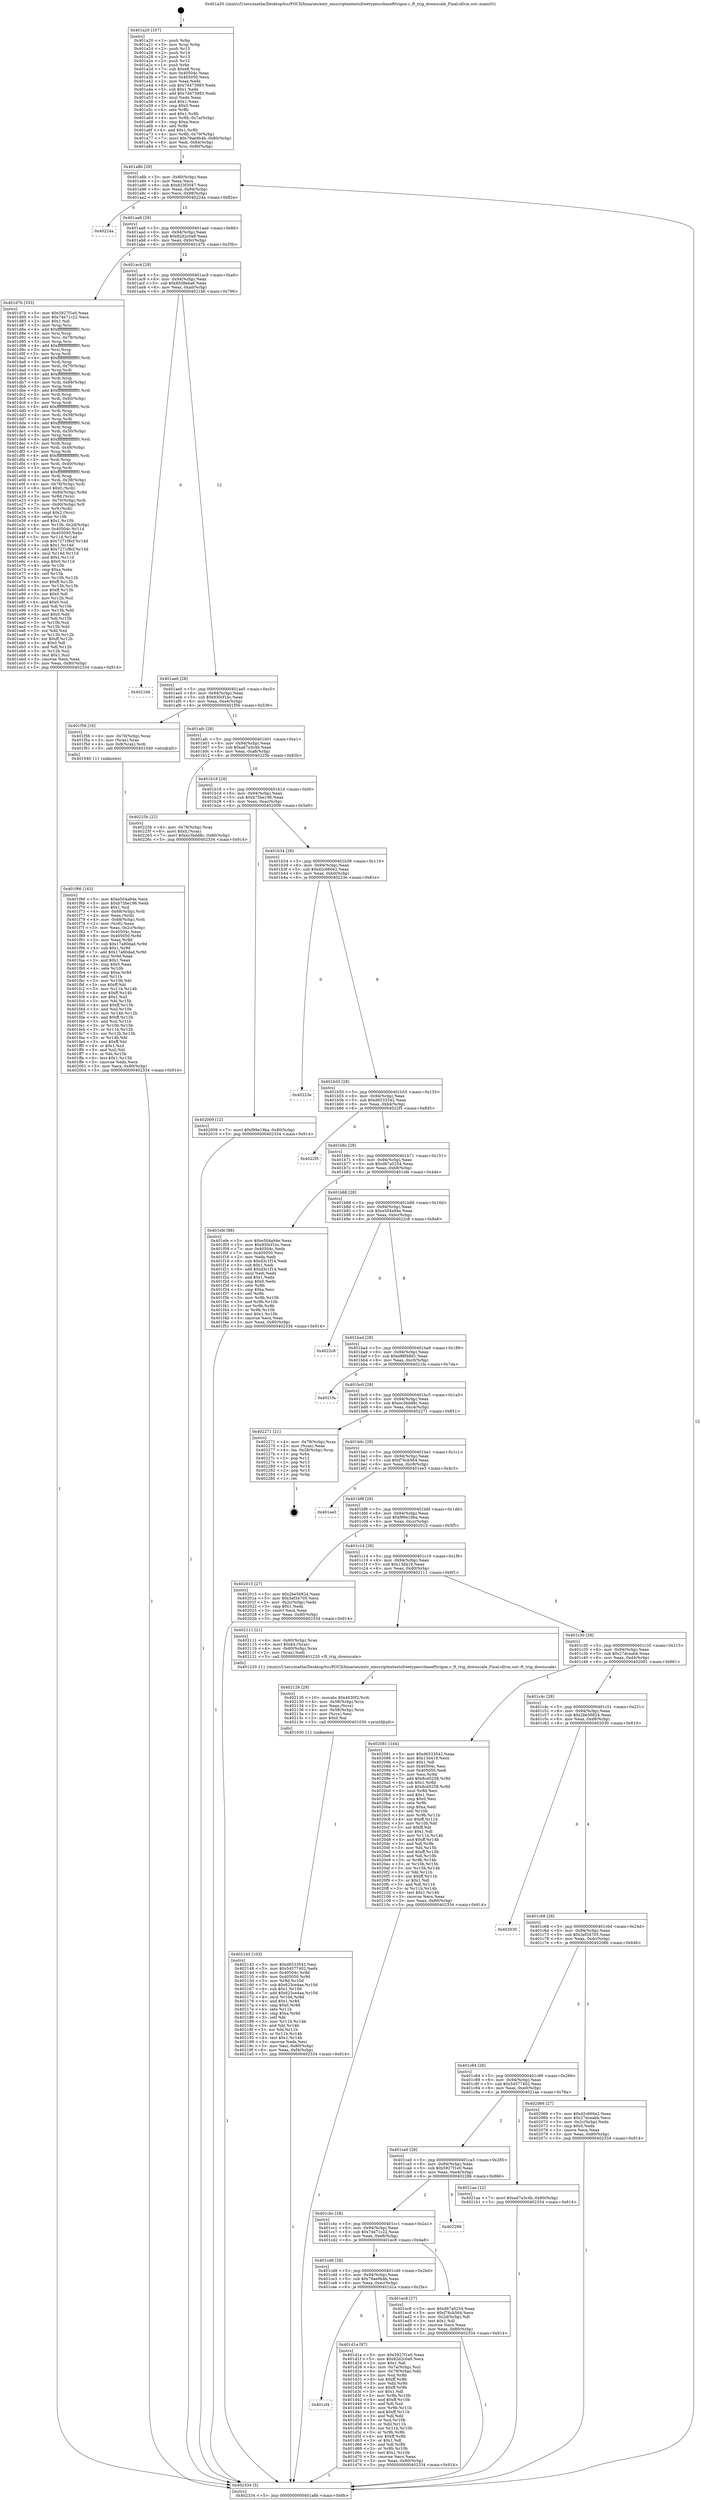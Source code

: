 digraph "0x401a20" {
  label = "0x401a20 (/mnt/c/Users/mathe/Desktop/tcc/POCII/binaries/extr_emscriptentestsfreetypesrcbasefttrigon.c_ft_trig_downscale_Final-ollvm.out::main(0))"
  labelloc = "t"
  node[shape=record]

  Entry [label="",width=0.3,height=0.3,shape=circle,fillcolor=black,style=filled]
  "0x401a8b" [label="{
     0x401a8b [29]\l
     | [instrs]\l
     &nbsp;&nbsp;0x401a8b \<+3\>: mov -0x80(%rbp),%eax\l
     &nbsp;&nbsp;0x401a8e \<+2\>: mov %eax,%ecx\l
     &nbsp;&nbsp;0x401a90 \<+6\>: sub $0x823f3047,%ecx\l
     &nbsp;&nbsp;0x401a96 \<+6\>: mov %eax,-0x94(%rbp)\l
     &nbsp;&nbsp;0x401a9c \<+6\>: mov %ecx,-0x98(%rbp)\l
     &nbsp;&nbsp;0x401aa2 \<+6\>: je 000000000040224a \<main+0x82a\>\l
  }"]
  "0x40224a" [label="{
     0x40224a\l
  }", style=dashed]
  "0x401aa8" [label="{
     0x401aa8 [28]\l
     | [instrs]\l
     &nbsp;&nbsp;0x401aa8 \<+5\>: jmp 0000000000401aad \<main+0x8d\>\l
     &nbsp;&nbsp;0x401aad \<+6\>: mov -0x94(%rbp),%eax\l
     &nbsp;&nbsp;0x401ab3 \<+5\>: sub $0x82d2c0a9,%eax\l
     &nbsp;&nbsp;0x401ab8 \<+6\>: mov %eax,-0x9c(%rbp)\l
     &nbsp;&nbsp;0x401abe \<+6\>: je 0000000000401d7b \<main+0x35b\>\l
  }"]
  Exit [label="",width=0.3,height=0.3,shape=circle,fillcolor=black,style=filled,peripheries=2]
  "0x401d7b" [label="{
     0x401d7b [333]\l
     | [instrs]\l
     &nbsp;&nbsp;0x401d7b \<+5\>: mov $0x5927f1e0,%eax\l
     &nbsp;&nbsp;0x401d80 \<+5\>: mov $0x74e71c22,%ecx\l
     &nbsp;&nbsp;0x401d85 \<+2\>: mov $0x1,%dl\l
     &nbsp;&nbsp;0x401d87 \<+3\>: mov %rsp,%rsi\l
     &nbsp;&nbsp;0x401d8a \<+4\>: add $0xfffffffffffffff0,%rsi\l
     &nbsp;&nbsp;0x401d8e \<+3\>: mov %rsi,%rsp\l
     &nbsp;&nbsp;0x401d91 \<+4\>: mov %rsi,-0x78(%rbp)\l
     &nbsp;&nbsp;0x401d95 \<+3\>: mov %rsp,%rsi\l
     &nbsp;&nbsp;0x401d98 \<+4\>: add $0xfffffffffffffff0,%rsi\l
     &nbsp;&nbsp;0x401d9c \<+3\>: mov %rsi,%rsp\l
     &nbsp;&nbsp;0x401d9f \<+3\>: mov %rsp,%rdi\l
     &nbsp;&nbsp;0x401da2 \<+4\>: add $0xfffffffffffffff0,%rdi\l
     &nbsp;&nbsp;0x401da6 \<+3\>: mov %rdi,%rsp\l
     &nbsp;&nbsp;0x401da9 \<+4\>: mov %rdi,-0x70(%rbp)\l
     &nbsp;&nbsp;0x401dad \<+3\>: mov %rsp,%rdi\l
     &nbsp;&nbsp;0x401db0 \<+4\>: add $0xfffffffffffffff0,%rdi\l
     &nbsp;&nbsp;0x401db4 \<+3\>: mov %rdi,%rsp\l
     &nbsp;&nbsp;0x401db7 \<+4\>: mov %rdi,-0x68(%rbp)\l
     &nbsp;&nbsp;0x401dbb \<+3\>: mov %rsp,%rdi\l
     &nbsp;&nbsp;0x401dbe \<+4\>: add $0xfffffffffffffff0,%rdi\l
     &nbsp;&nbsp;0x401dc2 \<+3\>: mov %rdi,%rsp\l
     &nbsp;&nbsp;0x401dc5 \<+4\>: mov %rdi,-0x60(%rbp)\l
     &nbsp;&nbsp;0x401dc9 \<+3\>: mov %rsp,%rdi\l
     &nbsp;&nbsp;0x401dcc \<+4\>: add $0xfffffffffffffff0,%rdi\l
     &nbsp;&nbsp;0x401dd0 \<+3\>: mov %rdi,%rsp\l
     &nbsp;&nbsp;0x401dd3 \<+4\>: mov %rdi,-0x58(%rbp)\l
     &nbsp;&nbsp;0x401dd7 \<+3\>: mov %rsp,%rdi\l
     &nbsp;&nbsp;0x401dda \<+4\>: add $0xfffffffffffffff0,%rdi\l
     &nbsp;&nbsp;0x401dde \<+3\>: mov %rdi,%rsp\l
     &nbsp;&nbsp;0x401de1 \<+4\>: mov %rdi,-0x50(%rbp)\l
     &nbsp;&nbsp;0x401de5 \<+3\>: mov %rsp,%rdi\l
     &nbsp;&nbsp;0x401de8 \<+4\>: add $0xfffffffffffffff0,%rdi\l
     &nbsp;&nbsp;0x401dec \<+3\>: mov %rdi,%rsp\l
     &nbsp;&nbsp;0x401def \<+4\>: mov %rdi,-0x48(%rbp)\l
     &nbsp;&nbsp;0x401df3 \<+3\>: mov %rsp,%rdi\l
     &nbsp;&nbsp;0x401df6 \<+4\>: add $0xfffffffffffffff0,%rdi\l
     &nbsp;&nbsp;0x401dfa \<+3\>: mov %rdi,%rsp\l
     &nbsp;&nbsp;0x401dfd \<+4\>: mov %rdi,-0x40(%rbp)\l
     &nbsp;&nbsp;0x401e01 \<+3\>: mov %rsp,%rdi\l
     &nbsp;&nbsp;0x401e04 \<+4\>: add $0xfffffffffffffff0,%rdi\l
     &nbsp;&nbsp;0x401e08 \<+3\>: mov %rdi,%rsp\l
     &nbsp;&nbsp;0x401e0b \<+4\>: mov %rdi,-0x38(%rbp)\l
     &nbsp;&nbsp;0x401e0f \<+4\>: mov -0x78(%rbp),%rdi\l
     &nbsp;&nbsp;0x401e13 \<+6\>: movl $0x0,(%rdi)\l
     &nbsp;&nbsp;0x401e19 \<+7\>: mov -0x84(%rbp),%r8d\l
     &nbsp;&nbsp;0x401e20 \<+3\>: mov %r8d,(%rsi)\l
     &nbsp;&nbsp;0x401e23 \<+4\>: mov -0x70(%rbp),%rdi\l
     &nbsp;&nbsp;0x401e27 \<+7\>: mov -0x90(%rbp),%r9\l
     &nbsp;&nbsp;0x401e2e \<+3\>: mov %r9,(%rdi)\l
     &nbsp;&nbsp;0x401e31 \<+3\>: cmpl $0x2,(%rsi)\l
     &nbsp;&nbsp;0x401e34 \<+4\>: setne %r10b\l
     &nbsp;&nbsp;0x401e38 \<+4\>: and $0x1,%r10b\l
     &nbsp;&nbsp;0x401e3c \<+4\>: mov %r10b,-0x2d(%rbp)\l
     &nbsp;&nbsp;0x401e40 \<+8\>: mov 0x40504c,%r11d\l
     &nbsp;&nbsp;0x401e48 \<+7\>: mov 0x405050,%ebx\l
     &nbsp;&nbsp;0x401e4f \<+3\>: mov %r11d,%r14d\l
     &nbsp;&nbsp;0x401e52 \<+7\>: sub $0x7271f8cf,%r14d\l
     &nbsp;&nbsp;0x401e59 \<+4\>: sub $0x1,%r14d\l
     &nbsp;&nbsp;0x401e5d \<+7\>: add $0x7271f8cf,%r14d\l
     &nbsp;&nbsp;0x401e64 \<+4\>: imul %r14d,%r11d\l
     &nbsp;&nbsp;0x401e68 \<+4\>: and $0x1,%r11d\l
     &nbsp;&nbsp;0x401e6c \<+4\>: cmp $0x0,%r11d\l
     &nbsp;&nbsp;0x401e70 \<+4\>: sete %r10b\l
     &nbsp;&nbsp;0x401e74 \<+3\>: cmp $0xa,%ebx\l
     &nbsp;&nbsp;0x401e77 \<+4\>: setl %r15b\l
     &nbsp;&nbsp;0x401e7b \<+3\>: mov %r10b,%r12b\l
     &nbsp;&nbsp;0x401e7e \<+4\>: xor $0xff,%r12b\l
     &nbsp;&nbsp;0x401e82 \<+3\>: mov %r15b,%r13b\l
     &nbsp;&nbsp;0x401e85 \<+4\>: xor $0xff,%r13b\l
     &nbsp;&nbsp;0x401e89 \<+3\>: xor $0x0,%dl\l
     &nbsp;&nbsp;0x401e8c \<+3\>: mov %r12b,%sil\l
     &nbsp;&nbsp;0x401e8f \<+4\>: and $0x0,%sil\l
     &nbsp;&nbsp;0x401e93 \<+3\>: and %dl,%r10b\l
     &nbsp;&nbsp;0x401e96 \<+3\>: mov %r13b,%dil\l
     &nbsp;&nbsp;0x401e99 \<+4\>: and $0x0,%dil\l
     &nbsp;&nbsp;0x401e9d \<+3\>: and %dl,%r15b\l
     &nbsp;&nbsp;0x401ea0 \<+3\>: or %r10b,%sil\l
     &nbsp;&nbsp;0x401ea3 \<+3\>: or %r15b,%dil\l
     &nbsp;&nbsp;0x401ea6 \<+3\>: xor %dil,%sil\l
     &nbsp;&nbsp;0x401ea9 \<+3\>: or %r13b,%r12b\l
     &nbsp;&nbsp;0x401eac \<+4\>: xor $0xff,%r12b\l
     &nbsp;&nbsp;0x401eb0 \<+3\>: or $0x0,%dl\l
     &nbsp;&nbsp;0x401eb3 \<+3\>: and %dl,%r12b\l
     &nbsp;&nbsp;0x401eb6 \<+3\>: or %r12b,%sil\l
     &nbsp;&nbsp;0x401eb9 \<+4\>: test $0x1,%sil\l
     &nbsp;&nbsp;0x401ebd \<+3\>: cmovne %ecx,%eax\l
     &nbsp;&nbsp;0x401ec0 \<+3\>: mov %eax,-0x80(%rbp)\l
     &nbsp;&nbsp;0x401ec3 \<+5\>: jmp 0000000000402334 \<main+0x914\>\l
  }"]
  "0x401ac4" [label="{
     0x401ac4 [28]\l
     | [instrs]\l
     &nbsp;&nbsp;0x401ac4 \<+5\>: jmp 0000000000401ac9 \<main+0xa9\>\l
     &nbsp;&nbsp;0x401ac9 \<+6\>: mov -0x94(%rbp),%eax\l
     &nbsp;&nbsp;0x401acf \<+5\>: sub $0x8508eba6,%eax\l
     &nbsp;&nbsp;0x401ad4 \<+6\>: mov %eax,-0xa0(%rbp)\l
     &nbsp;&nbsp;0x401ada \<+6\>: je 00000000004021b6 \<main+0x796\>\l
  }"]
  "0x402143" [label="{
     0x402143 [103]\l
     | [instrs]\l
     &nbsp;&nbsp;0x402143 \<+5\>: mov $0xd6533542,%esi\l
     &nbsp;&nbsp;0x402148 \<+5\>: mov $0x54577402,%edx\l
     &nbsp;&nbsp;0x40214d \<+8\>: mov 0x40504c,%r8d\l
     &nbsp;&nbsp;0x402155 \<+8\>: mov 0x405050,%r9d\l
     &nbsp;&nbsp;0x40215d \<+3\>: mov %r8d,%r10d\l
     &nbsp;&nbsp;0x402160 \<+7\>: sub $0x623ce4aa,%r10d\l
     &nbsp;&nbsp;0x402167 \<+4\>: sub $0x1,%r10d\l
     &nbsp;&nbsp;0x40216b \<+7\>: add $0x623ce4aa,%r10d\l
     &nbsp;&nbsp;0x402172 \<+4\>: imul %r10d,%r8d\l
     &nbsp;&nbsp;0x402176 \<+4\>: and $0x1,%r8d\l
     &nbsp;&nbsp;0x40217a \<+4\>: cmp $0x0,%r8d\l
     &nbsp;&nbsp;0x40217e \<+4\>: sete %r11b\l
     &nbsp;&nbsp;0x402182 \<+4\>: cmp $0xa,%r9d\l
     &nbsp;&nbsp;0x402186 \<+3\>: setl %bl\l
     &nbsp;&nbsp;0x402189 \<+3\>: mov %r11b,%r14b\l
     &nbsp;&nbsp;0x40218c \<+3\>: and %bl,%r14b\l
     &nbsp;&nbsp;0x40218f \<+3\>: xor %bl,%r11b\l
     &nbsp;&nbsp;0x402192 \<+3\>: or %r11b,%r14b\l
     &nbsp;&nbsp;0x402195 \<+4\>: test $0x1,%r14b\l
     &nbsp;&nbsp;0x402199 \<+3\>: cmovne %edx,%esi\l
     &nbsp;&nbsp;0x40219c \<+3\>: mov %esi,-0x80(%rbp)\l
     &nbsp;&nbsp;0x40219f \<+6\>: mov %eax,-0xf4(%rbp)\l
     &nbsp;&nbsp;0x4021a5 \<+5\>: jmp 0000000000402334 \<main+0x914\>\l
  }"]
  "0x4021b6" [label="{
     0x4021b6\l
  }", style=dashed]
  "0x401ae0" [label="{
     0x401ae0 [28]\l
     | [instrs]\l
     &nbsp;&nbsp;0x401ae0 \<+5\>: jmp 0000000000401ae5 \<main+0xc5\>\l
     &nbsp;&nbsp;0x401ae5 \<+6\>: mov -0x94(%rbp),%eax\l
     &nbsp;&nbsp;0x401aeb \<+5\>: sub $0x930cf1bc,%eax\l
     &nbsp;&nbsp;0x401af0 \<+6\>: mov %eax,-0xa4(%rbp)\l
     &nbsp;&nbsp;0x401af6 \<+6\>: je 0000000000401f56 \<main+0x536\>\l
  }"]
  "0x402126" [label="{
     0x402126 [29]\l
     | [instrs]\l
     &nbsp;&nbsp;0x402126 \<+10\>: movabs $0x4030f2,%rdi\l
     &nbsp;&nbsp;0x402130 \<+4\>: mov -0x58(%rbp),%rcx\l
     &nbsp;&nbsp;0x402134 \<+2\>: mov %eax,(%rcx)\l
     &nbsp;&nbsp;0x402136 \<+4\>: mov -0x58(%rbp),%rcx\l
     &nbsp;&nbsp;0x40213a \<+2\>: mov (%rcx),%esi\l
     &nbsp;&nbsp;0x40213c \<+2\>: mov $0x0,%al\l
     &nbsp;&nbsp;0x40213e \<+5\>: call 0000000000401030 \<printf@plt\>\l
     | [calls]\l
     &nbsp;&nbsp;0x401030 \{1\} (unknown)\l
  }"]
  "0x401f56" [label="{
     0x401f56 [16]\l
     | [instrs]\l
     &nbsp;&nbsp;0x401f56 \<+4\>: mov -0x70(%rbp),%rax\l
     &nbsp;&nbsp;0x401f5a \<+3\>: mov (%rax),%rax\l
     &nbsp;&nbsp;0x401f5d \<+4\>: mov 0x8(%rax),%rdi\l
     &nbsp;&nbsp;0x401f61 \<+5\>: call 0000000000401040 \<atoi@plt\>\l
     | [calls]\l
     &nbsp;&nbsp;0x401040 \{1\} (unknown)\l
  }"]
  "0x401afc" [label="{
     0x401afc [28]\l
     | [instrs]\l
     &nbsp;&nbsp;0x401afc \<+5\>: jmp 0000000000401b01 \<main+0xe1\>\l
     &nbsp;&nbsp;0x401b01 \<+6\>: mov -0x94(%rbp),%eax\l
     &nbsp;&nbsp;0x401b07 \<+5\>: sub $0xad7a3c4b,%eax\l
     &nbsp;&nbsp;0x401b0c \<+6\>: mov %eax,-0xa8(%rbp)\l
     &nbsp;&nbsp;0x401b12 \<+6\>: je 000000000040225b \<main+0x83b\>\l
  }"]
  "0x401f66" [label="{
     0x401f66 [163]\l
     | [instrs]\l
     &nbsp;&nbsp;0x401f66 \<+5\>: mov $0xe504a94e,%ecx\l
     &nbsp;&nbsp;0x401f6b \<+5\>: mov $0xb75be196,%edx\l
     &nbsp;&nbsp;0x401f70 \<+3\>: mov $0x1,%sil\l
     &nbsp;&nbsp;0x401f73 \<+4\>: mov -0x68(%rbp),%rdi\l
     &nbsp;&nbsp;0x401f77 \<+2\>: mov %eax,(%rdi)\l
     &nbsp;&nbsp;0x401f79 \<+4\>: mov -0x68(%rbp),%rdi\l
     &nbsp;&nbsp;0x401f7d \<+2\>: mov (%rdi),%eax\l
     &nbsp;&nbsp;0x401f7f \<+3\>: mov %eax,-0x2c(%rbp)\l
     &nbsp;&nbsp;0x401f82 \<+7\>: mov 0x40504c,%eax\l
     &nbsp;&nbsp;0x401f89 \<+8\>: mov 0x405050,%r8d\l
     &nbsp;&nbsp;0x401f91 \<+3\>: mov %eax,%r9d\l
     &nbsp;&nbsp;0x401f94 \<+7\>: sub $0x17a80dad,%r9d\l
     &nbsp;&nbsp;0x401f9b \<+4\>: sub $0x1,%r9d\l
     &nbsp;&nbsp;0x401f9f \<+7\>: add $0x17a80dad,%r9d\l
     &nbsp;&nbsp;0x401fa6 \<+4\>: imul %r9d,%eax\l
     &nbsp;&nbsp;0x401faa \<+3\>: and $0x1,%eax\l
     &nbsp;&nbsp;0x401fad \<+3\>: cmp $0x0,%eax\l
     &nbsp;&nbsp;0x401fb0 \<+4\>: sete %r10b\l
     &nbsp;&nbsp;0x401fb4 \<+4\>: cmp $0xa,%r8d\l
     &nbsp;&nbsp;0x401fb8 \<+4\>: setl %r11b\l
     &nbsp;&nbsp;0x401fbc \<+3\>: mov %r10b,%bl\l
     &nbsp;&nbsp;0x401fbf \<+3\>: xor $0xff,%bl\l
     &nbsp;&nbsp;0x401fc2 \<+3\>: mov %r11b,%r14b\l
     &nbsp;&nbsp;0x401fc5 \<+4\>: xor $0xff,%r14b\l
     &nbsp;&nbsp;0x401fc9 \<+4\>: xor $0x1,%sil\l
     &nbsp;&nbsp;0x401fcd \<+3\>: mov %bl,%r15b\l
     &nbsp;&nbsp;0x401fd0 \<+4\>: and $0xff,%r15b\l
     &nbsp;&nbsp;0x401fd4 \<+3\>: and %sil,%r10b\l
     &nbsp;&nbsp;0x401fd7 \<+3\>: mov %r14b,%r12b\l
     &nbsp;&nbsp;0x401fda \<+4\>: and $0xff,%r12b\l
     &nbsp;&nbsp;0x401fde \<+3\>: and %sil,%r11b\l
     &nbsp;&nbsp;0x401fe1 \<+3\>: or %r10b,%r15b\l
     &nbsp;&nbsp;0x401fe4 \<+3\>: or %r11b,%r12b\l
     &nbsp;&nbsp;0x401fe7 \<+3\>: xor %r12b,%r15b\l
     &nbsp;&nbsp;0x401fea \<+3\>: or %r14b,%bl\l
     &nbsp;&nbsp;0x401fed \<+3\>: xor $0xff,%bl\l
     &nbsp;&nbsp;0x401ff0 \<+4\>: or $0x1,%sil\l
     &nbsp;&nbsp;0x401ff4 \<+3\>: and %sil,%bl\l
     &nbsp;&nbsp;0x401ff7 \<+3\>: or %bl,%r15b\l
     &nbsp;&nbsp;0x401ffa \<+4\>: test $0x1,%r15b\l
     &nbsp;&nbsp;0x401ffe \<+3\>: cmovne %edx,%ecx\l
     &nbsp;&nbsp;0x402001 \<+3\>: mov %ecx,-0x80(%rbp)\l
     &nbsp;&nbsp;0x402004 \<+5\>: jmp 0000000000402334 \<main+0x914\>\l
  }"]
  "0x40225b" [label="{
     0x40225b [22]\l
     | [instrs]\l
     &nbsp;&nbsp;0x40225b \<+4\>: mov -0x78(%rbp),%rax\l
     &nbsp;&nbsp;0x40225f \<+6\>: movl $0x0,(%rax)\l
     &nbsp;&nbsp;0x402265 \<+7\>: movl $0xec3bdd8c,-0x80(%rbp)\l
     &nbsp;&nbsp;0x40226c \<+5\>: jmp 0000000000402334 \<main+0x914\>\l
  }"]
  "0x401b18" [label="{
     0x401b18 [28]\l
     | [instrs]\l
     &nbsp;&nbsp;0x401b18 \<+5\>: jmp 0000000000401b1d \<main+0xfd\>\l
     &nbsp;&nbsp;0x401b1d \<+6\>: mov -0x94(%rbp),%eax\l
     &nbsp;&nbsp;0x401b23 \<+5\>: sub $0xb75be196,%eax\l
     &nbsp;&nbsp;0x401b28 \<+6\>: mov %eax,-0xac(%rbp)\l
     &nbsp;&nbsp;0x401b2e \<+6\>: je 0000000000402009 \<main+0x5e9\>\l
  }"]
  "0x401a20" [label="{
     0x401a20 [107]\l
     | [instrs]\l
     &nbsp;&nbsp;0x401a20 \<+1\>: push %rbp\l
     &nbsp;&nbsp;0x401a21 \<+3\>: mov %rsp,%rbp\l
     &nbsp;&nbsp;0x401a24 \<+2\>: push %r15\l
     &nbsp;&nbsp;0x401a26 \<+2\>: push %r14\l
     &nbsp;&nbsp;0x401a28 \<+2\>: push %r13\l
     &nbsp;&nbsp;0x401a2a \<+2\>: push %r12\l
     &nbsp;&nbsp;0x401a2c \<+1\>: push %rbx\l
     &nbsp;&nbsp;0x401a2d \<+7\>: sub $0xe8,%rsp\l
     &nbsp;&nbsp;0x401a34 \<+7\>: mov 0x40504c,%eax\l
     &nbsp;&nbsp;0x401a3b \<+7\>: mov 0x405050,%ecx\l
     &nbsp;&nbsp;0x401a42 \<+2\>: mov %eax,%edx\l
     &nbsp;&nbsp;0x401a44 \<+6\>: sub $0x7d473983,%edx\l
     &nbsp;&nbsp;0x401a4a \<+3\>: sub $0x1,%edx\l
     &nbsp;&nbsp;0x401a4d \<+6\>: add $0x7d473983,%edx\l
     &nbsp;&nbsp;0x401a53 \<+3\>: imul %edx,%eax\l
     &nbsp;&nbsp;0x401a56 \<+3\>: and $0x1,%eax\l
     &nbsp;&nbsp;0x401a59 \<+3\>: cmp $0x0,%eax\l
     &nbsp;&nbsp;0x401a5c \<+4\>: sete %r8b\l
     &nbsp;&nbsp;0x401a60 \<+4\>: and $0x1,%r8b\l
     &nbsp;&nbsp;0x401a64 \<+4\>: mov %r8b,-0x7a(%rbp)\l
     &nbsp;&nbsp;0x401a68 \<+3\>: cmp $0xa,%ecx\l
     &nbsp;&nbsp;0x401a6b \<+4\>: setl %r8b\l
     &nbsp;&nbsp;0x401a6f \<+4\>: and $0x1,%r8b\l
     &nbsp;&nbsp;0x401a73 \<+4\>: mov %r8b,-0x79(%rbp)\l
     &nbsp;&nbsp;0x401a77 \<+7\>: movl $0x79ae9b4b,-0x80(%rbp)\l
     &nbsp;&nbsp;0x401a7e \<+6\>: mov %edi,-0x84(%rbp)\l
     &nbsp;&nbsp;0x401a84 \<+7\>: mov %rsi,-0x90(%rbp)\l
  }"]
  "0x402009" [label="{
     0x402009 [12]\l
     | [instrs]\l
     &nbsp;&nbsp;0x402009 \<+7\>: movl $0xf99e19ba,-0x80(%rbp)\l
     &nbsp;&nbsp;0x402010 \<+5\>: jmp 0000000000402334 \<main+0x914\>\l
  }"]
  "0x401b34" [label="{
     0x401b34 [28]\l
     | [instrs]\l
     &nbsp;&nbsp;0x401b34 \<+5\>: jmp 0000000000401b39 \<main+0x119\>\l
     &nbsp;&nbsp;0x401b39 \<+6\>: mov -0x94(%rbp),%eax\l
     &nbsp;&nbsp;0x401b3f \<+5\>: sub $0xd2c660e2,%eax\l
     &nbsp;&nbsp;0x401b44 \<+6\>: mov %eax,-0xb0(%rbp)\l
     &nbsp;&nbsp;0x401b4a \<+6\>: je 000000000040223e \<main+0x81e\>\l
  }"]
  "0x402334" [label="{
     0x402334 [5]\l
     | [instrs]\l
     &nbsp;&nbsp;0x402334 \<+5\>: jmp 0000000000401a8b \<main+0x6b\>\l
  }"]
  "0x40223e" [label="{
     0x40223e\l
  }", style=dashed]
  "0x401b50" [label="{
     0x401b50 [28]\l
     | [instrs]\l
     &nbsp;&nbsp;0x401b50 \<+5\>: jmp 0000000000401b55 \<main+0x135\>\l
     &nbsp;&nbsp;0x401b55 \<+6\>: mov -0x94(%rbp),%eax\l
     &nbsp;&nbsp;0x401b5b \<+5\>: sub $0xd6533542,%eax\l
     &nbsp;&nbsp;0x401b60 \<+6\>: mov %eax,-0xb4(%rbp)\l
     &nbsp;&nbsp;0x401b66 \<+6\>: je 00000000004022f5 \<main+0x8d5\>\l
  }"]
  "0x401cf4" [label="{
     0x401cf4\l
  }", style=dashed]
  "0x4022f5" [label="{
     0x4022f5\l
  }", style=dashed]
  "0x401b6c" [label="{
     0x401b6c [28]\l
     | [instrs]\l
     &nbsp;&nbsp;0x401b6c \<+5\>: jmp 0000000000401b71 \<main+0x151\>\l
     &nbsp;&nbsp;0x401b71 \<+6\>: mov -0x94(%rbp),%eax\l
     &nbsp;&nbsp;0x401b77 \<+5\>: sub $0xd67a0254,%eax\l
     &nbsp;&nbsp;0x401b7c \<+6\>: mov %eax,-0xb8(%rbp)\l
     &nbsp;&nbsp;0x401b82 \<+6\>: je 0000000000401efe \<main+0x4de\>\l
  }"]
  "0x401d1a" [label="{
     0x401d1a [97]\l
     | [instrs]\l
     &nbsp;&nbsp;0x401d1a \<+5\>: mov $0x5927f1e0,%eax\l
     &nbsp;&nbsp;0x401d1f \<+5\>: mov $0x82d2c0a9,%ecx\l
     &nbsp;&nbsp;0x401d24 \<+2\>: mov $0x1,%dl\l
     &nbsp;&nbsp;0x401d26 \<+4\>: mov -0x7a(%rbp),%sil\l
     &nbsp;&nbsp;0x401d2a \<+4\>: mov -0x79(%rbp),%dil\l
     &nbsp;&nbsp;0x401d2e \<+3\>: mov %sil,%r8b\l
     &nbsp;&nbsp;0x401d31 \<+4\>: xor $0xff,%r8b\l
     &nbsp;&nbsp;0x401d35 \<+3\>: mov %dil,%r9b\l
     &nbsp;&nbsp;0x401d38 \<+4\>: xor $0xff,%r9b\l
     &nbsp;&nbsp;0x401d3c \<+3\>: xor $0x1,%dl\l
     &nbsp;&nbsp;0x401d3f \<+3\>: mov %r8b,%r10b\l
     &nbsp;&nbsp;0x401d42 \<+4\>: and $0xff,%r10b\l
     &nbsp;&nbsp;0x401d46 \<+3\>: and %dl,%sil\l
     &nbsp;&nbsp;0x401d49 \<+3\>: mov %r9b,%r11b\l
     &nbsp;&nbsp;0x401d4c \<+4\>: and $0xff,%r11b\l
     &nbsp;&nbsp;0x401d50 \<+3\>: and %dl,%dil\l
     &nbsp;&nbsp;0x401d53 \<+3\>: or %sil,%r10b\l
     &nbsp;&nbsp;0x401d56 \<+3\>: or %dil,%r11b\l
     &nbsp;&nbsp;0x401d59 \<+3\>: xor %r11b,%r10b\l
     &nbsp;&nbsp;0x401d5c \<+3\>: or %r9b,%r8b\l
     &nbsp;&nbsp;0x401d5f \<+4\>: xor $0xff,%r8b\l
     &nbsp;&nbsp;0x401d63 \<+3\>: or $0x1,%dl\l
     &nbsp;&nbsp;0x401d66 \<+3\>: and %dl,%r8b\l
     &nbsp;&nbsp;0x401d69 \<+3\>: or %r8b,%r10b\l
     &nbsp;&nbsp;0x401d6c \<+4\>: test $0x1,%r10b\l
     &nbsp;&nbsp;0x401d70 \<+3\>: cmovne %ecx,%eax\l
     &nbsp;&nbsp;0x401d73 \<+3\>: mov %eax,-0x80(%rbp)\l
     &nbsp;&nbsp;0x401d76 \<+5\>: jmp 0000000000402334 \<main+0x914\>\l
  }"]
  "0x401efe" [label="{
     0x401efe [88]\l
     | [instrs]\l
     &nbsp;&nbsp;0x401efe \<+5\>: mov $0xe504a94e,%eax\l
     &nbsp;&nbsp;0x401f03 \<+5\>: mov $0x930cf1bc,%ecx\l
     &nbsp;&nbsp;0x401f08 \<+7\>: mov 0x40504c,%edx\l
     &nbsp;&nbsp;0x401f0f \<+7\>: mov 0x405050,%esi\l
     &nbsp;&nbsp;0x401f16 \<+2\>: mov %edx,%edi\l
     &nbsp;&nbsp;0x401f18 \<+6\>: sub $0xd3c1f14,%edi\l
     &nbsp;&nbsp;0x401f1e \<+3\>: sub $0x1,%edi\l
     &nbsp;&nbsp;0x401f21 \<+6\>: add $0xd3c1f14,%edi\l
     &nbsp;&nbsp;0x401f27 \<+3\>: imul %edi,%edx\l
     &nbsp;&nbsp;0x401f2a \<+3\>: and $0x1,%edx\l
     &nbsp;&nbsp;0x401f2d \<+3\>: cmp $0x0,%edx\l
     &nbsp;&nbsp;0x401f30 \<+4\>: sete %r8b\l
     &nbsp;&nbsp;0x401f34 \<+3\>: cmp $0xa,%esi\l
     &nbsp;&nbsp;0x401f37 \<+4\>: setl %r9b\l
     &nbsp;&nbsp;0x401f3b \<+3\>: mov %r8b,%r10b\l
     &nbsp;&nbsp;0x401f3e \<+3\>: and %r9b,%r10b\l
     &nbsp;&nbsp;0x401f41 \<+3\>: xor %r9b,%r8b\l
     &nbsp;&nbsp;0x401f44 \<+3\>: or %r8b,%r10b\l
     &nbsp;&nbsp;0x401f47 \<+4\>: test $0x1,%r10b\l
     &nbsp;&nbsp;0x401f4b \<+3\>: cmovne %ecx,%eax\l
     &nbsp;&nbsp;0x401f4e \<+3\>: mov %eax,-0x80(%rbp)\l
     &nbsp;&nbsp;0x401f51 \<+5\>: jmp 0000000000402334 \<main+0x914\>\l
  }"]
  "0x401b88" [label="{
     0x401b88 [28]\l
     | [instrs]\l
     &nbsp;&nbsp;0x401b88 \<+5\>: jmp 0000000000401b8d \<main+0x16d\>\l
     &nbsp;&nbsp;0x401b8d \<+6\>: mov -0x94(%rbp),%eax\l
     &nbsp;&nbsp;0x401b93 \<+5\>: sub $0xe504a94e,%eax\l
     &nbsp;&nbsp;0x401b98 \<+6\>: mov %eax,-0xbc(%rbp)\l
     &nbsp;&nbsp;0x401b9e \<+6\>: je 00000000004022c8 \<main+0x8a8\>\l
  }"]
  "0x401cd8" [label="{
     0x401cd8 [28]\l
     | [instrs]\l
     &nbsp;&nbsp;0x401cd8 \<+5\>: jmp 0000000000401cdd \<main+0x2bd\>\l
     &nbsp;&nbsp;0x401cdd \<+6\>: mov -0x94(%rbp),%eax\l
     &nbsp;&nbsp;0x401ce3 \<+5\>: sub $0x79ae9b4b,%eax\l
     &nbsp;&nbsp;0x401ce8 \<+6\>: mov %eax,-0xec(%rbp)\l
     &nbsp;&nbsp;0x401cee \<+6\>: je 0000000000401d1a \<main+0x2fa\>\l
  }"]
  "0x4022c8" [label="{
     0x4022c8\l
  }", style=dashed]
  "0x401ba4" [label="{
     0x401ba4 [28]\l
     | [instrs]\l
     &nbsp;&nbsp;0x401ba4 \<+5\>: jmp 0000000000401ba9 \<main+0x189\>\l
     &nbsp;&nbsp;0x401ba9 \<+6\>: mov -0x94(%rbp),%eax\l
     &nbsp;&nbsp;0x401baf \<+5\>: sub $0xe88f48d1,%eax\l
     &nbsp;&nbsp;0x401bb4 \<+6\>: mov %eax,-0xc0(%rbp)\l
     &nbsp;&nbsp;0x401bba \<+6\>: je 00000000004021fa \<main+0x7da\>\l
  }"]
  "0x401ec8" [label="{
     0x401ec8 [27]\l
     | [instrs]\l
     &nbsp;&nbsp;0x401ec8 \<+5\>: mov $0xd67a0254,%eax\l
     &nbsp;&nbsp;0x401ecd \<+5\>: mov $0xf76cb564,%ecx\l
     &nbsp;&nbsp;0x401ed2 \<+3\>: mov -0x2d(%rbp),%dl\l
     &nbsp;&nbsp;0x401ed5 \<+3\>: test $0x1,%dl\l
     &nbsp;&nbsp;0x401ed8 \<+3\>: cmovne %ecx,%eax\l
     &nbsp;&nbsp;0x401edb \<+3\>: mov %eax,-0x80(%rbp)\l
     &nbsp;&nbsp;0x401ede \<+5\>: jmp 0000000000402334 \<main+0x914\>\l
  }"]
  "0x4021fa" [label="{
     0x4021fa\l
  }", style=dashed]
  "0x401bc0" [label="{
     0x401bc0 [28]\l
     | [instrs]\l
     &nbsp;&nbsp;0x401bc0 \<+5\>: jmp 0000000000401bc5 \<main+0x1a5\>\l
     &nbsp;&nbsp;0x401bc5 \<+6\>: mov -0x94(%rbp),%eax\l
     &nbsp;&nbsp;0x401bcb \<+5\>: sub $0xec3bdd8c,%eax\l
     &nbsp;&nbsp;0x401bd0 \<+6\>: mov %eax,-0xc4(%rbp)\l
     &nbsp;&nbsp;0x401bd6 \<+6\>: je 0000000000402271 \<main+0x851\>\l
  }"]
  "0x401cbc" [label="{
     0x401cbc [28]\l
     | [instrs]\l
     &nbsp;&nbsp;0x401cbc \<+5\>: jmp 0000000000401cc1 \<main+0x2a1\>\l
     &nbsp;&nbsp;0x401cc1 \<+6\>: mov -0x94(%rbp),%eax\l
     &nbsp;&nbsp;0x401cc7 \<+5\>: sub $0x74e71c22,%eax\l
     &nbsp;&nbsp;0x401ccc \<+6\>: mov %eax,-0xe8(%rbp)\l
     &nbsp;&nbsp;0x401cd2 \<+6\>: je 0000000000401ec8 \<main+0x4a8\>\l
  }"]
  "0x402271" [label="{
     0x402271 [21]\l
     | [instrs]\l
     &nbsp;&nbsp;0x402271 \<+4\>: mov -0x78(%rbp),%rax\l
     &nbsp;&nbsp;0x402275 \<+2\>: mov (%rax),%eax\l
     &nbsp;&nbsp;0x402277 \<+4\>: lea -0x28(%rbp),%rsp\l
     &nbsp;&nbsp;0x40227b \<+1\>: pop %rbx\l
     &nbsp;&nbsp;0x40227c \<+2\>: pop %r12\l
     &nbsp;&nbsp;0x40227e \<+2\>: pop %r13\l
     &nbsp;&nbsp;0x402280 \<+2\>: pop %r14\l
     &nbsp;&nbsp;0x402282 \<+2\>: pop %r15\l
     &nbsp;&nbsp;0x402284 \<+1\>: pop %rbp\l
     &nbsp;&nbsp;0x402285 \<+1\>: ret\l
  }"]
  "0x401bdc" [label="{
     0x401bdc [28]\l
     | [instrs]\l
     &nbsp;&nbsp;0x401bdc \<+5\>: jmp 0000000000401be1 \<main+0x1c1\>\l
     &nbsp;&nbsp;0x401be1 \<+6\>: mov -0x94(%rbp),%eax\l
     &nbsp;&nbsp;0x401be7 \<+5\>: sub $0xf76cb564,%eax\l
     &nbsp;&nbsp;0x401bec \<+6\>: mov %eax,-0xc8(%rbp)\l
     &nbsp;&nbsp;0x401bf2 \<+6\>: je 0000000000401ee3 \<main+0x4c3\>\l
  }"]
  "0x402286" [label="{
     0x402286\l
  }", style=dashed]
  "0x401ee3" [label="{
     0x401ee3\l
  }", style=dashed]
  "0x401bf8" [label="{
     0x401bf8 [28]\l
     | [instrs]\l
     &nbsp;&nbsp;0x401bf8 \<+5\>: jmp 0000000000401bfd \<main+0x1dd\>\l
     &nbsp;&nbsp;0x401bfd \<+6\>: mov -0x94(%rbp),%eax\l
     &nbsp;&nbsp;0x401c03 \<+5\>: sub $0xf99e19ba,%eax\l
     &nbsp;&nbsp;0x401c08 \<+6\>: mov %eax,-0xcc(%rbp)\l
     &nbsp;&nbsp;0x401c0e \<+6\>: je 0000000000402015 \<main+0x5f5\>\l
  }"]
  "0x401ca0" [label="{
     0x401ca0 [28]\l
     | [instrs]\l
     &nbsp;&nbsp;0x401ca0 \<+5\>: jmp 0000000000401ca5 \<main+0x285\>\l
     &nbsp;&nbsp;0x401ca5 \<+6\>: mov -0x94(%rbp),%eax\l
     &nbsp;&nbsp;0x401cab \<+5\>: sub $0x5927f1e0,%eax\l
     &nbsp;&nbsp;0x401cb0 \<+6\>: mov %eax,-0xe4(%rbp)\l
     &nbsp;&nbsp;0x401cb6 \<+6\>: je 0000000000402286 \<main+0x866\>\l
  }"]
  "0x402015" [label="{
     0x402015 [27]\l
     | [instrs]\l
     &nbsp;&nbsp;0x402015 \<+5\>: mov $0x2be56824,%eax\l
     &nbsp;&nbsp;0x40201a \<+5\>: mov $0x3ef34705,%ecx\l
     &nbsp;&nbsp;0x40201f \<+3\>: mov -0x2c(%rbp),%edx\l
     &nbsp;&nbsp;0x402022 \<+3\>: cmp $0x1,%edx\l
     &nbsp;&nbsp;0x402025 \<+3\>: cmovl %ecx,%eax\l
     &nbsp;&nbsp;0x402028 \<+3\>: mov %eax,-0x80(%rbp)\l
     &nbsp;&nbsp;0x40202b \<+5\>: jmp 0000000000402334 \<main+0x914\>\l
  }"]
  "0x401c14" [label="{
     0x401c14 [28]\l
     | [instrs]\l
     &nbsp;&nbsp;0x401c14 \<+5\>: jmp 0000000000401c19 \<main+0x1f9\>\l
     &nbsp;&nbsp;0x401c19 \<+6\>: mov -0x94(%rbp),%eax\l
     &nbsp;&nbsp;0x401c1f \<+5\>: sub $0x13d419,%eax\l
     &nbsp;&nbsp;0x401c24 \<+6\>: mov %eax,-0xd0(%rbp)\l
     &nbsp;&nbsp;0x401c2a \<+6\>: je 0000000000402111 \<main+0x6f1\>\l
  }"]
  "0x4021aa" [label="{
     0x4021aa [12]\l
     | [instrs]\l
     &nbsp;&nbsp;0x4021aa \<+7\>: movl $0xad7a3c4b,-0x80(%rbp)\l
     &nbsp;&nbsp;0x4021b1 \<+5\>: jmp 0000000000402334 \<main+0x914\>\l
  }"]
  "0x402111" [label="{
     0x402111 [21]\l
     | [instrs]\l
     &nbsp;&nbsp;0x402111 \<+4\>: mov -0x60(%rbp),%rax\l
     &nbsp;&nbsp;0x402115 \<+6\>: movl $0x64,(%rax)\l
     &nbsp;&nbsp;0x40211b \<+4\>: mov -0x60(%rbp),%rax\l
     &nbsp;&nbsp;0x40211f \<+2\>: mov (%rax),%edi\l
     &nbsp;&nbsp;0x402121 \<+5\>: call 0000000000401220 \<ft_trig_downscale\>\l
     | [calls]\l
     &nbsp;&nbsp;0x401220 \{1\} (/mnt/c/Users/mathe/Desktop/tcc/POCII/binaries/extr_emscriptentestsfreetypesrcbasefttrigon.c_ft_trig_downscale_Final-ollvm.out::ft_trig_downscale)\l
  }"]
  "0x401c30" [label="{
     0x401c30 [28]\l
     | [instrs]\l
     &nbsp;&nbsp;0x401c30 \<+5\>: jmp 0000000000401c35 \<main+0x215\>\l
     &nbsp;&nbsp;0x401c35 \<+6\>: mov -0x94(%rbp),%eax\l
     &nbsp;&nbsp;0x401c3b \<+5\>: sub $0x27dceabb,%eax\l
     &nbsp;&nbsp;0x401c40 \<+6\>: mov %eax,-0xd4(%rbp)\l
     &nbsp;&nbsp;0x401c46 \<+6\>: je 0000000000402081 \<main+0x661\>\l
  }"]
  "0x401c84" [label="{
     0x401c84 [28]\l
     | [instrs]\l
     &nbsp;&nbsp;0x401c84 \<+5\>: jmp 0000000000401c89 \<main+0x269\>\l
     &nbsp;&nbsp;0x401c89 \<+6\>: mov -0x94(%rbp),%eax\l
     &nbsp;&nbsp;0x401c8f \<+5\>: sub $0x54577402,%eax\l
     &nbsp;&nbsp;0x401c94 \<+6\>: mov %eax,-0xe0(%rbp)\l
     &nbsp;&nbsp;0x401c9a \<+6\>: je 00000000004021aa \<main+0x78a\>\l
  }"]
  "0x402081" [label="{
     0x402081 [144]\l
     | [instrs]\l
     &nbsp;&nbsp;0x402081 \<+5\>: mov $0xd6533542,%eax\l
     &nbsp;&nbsp;0x402086 \<+5\>: mov $0x13d419,%ecx\l
     &nbsp;&nbsp;0x40208b \<+2\>: mov $0x1,%dl\l
     &nbsp;&nbsp;0x40208d \<+7\>: mov 0x40504c,%esi\l
     &nbsp;&nbsp;0x402094 \<+7\>: mov 0x405050,%edi\l
     &nbsp;&nbsp;0x40209b \<+3\>: mov %esi,%r8d\l
     &nbsp;&nbsp;0x40209e \<+7\>: add $0x8cd5258,%r8d\l
     &nbsp;&nbsp;0x4020a5 \<+4\>: sub $0x1,%r8d\l
     &nbsp;&nbsp;0x4020a9 \<+7\>: sub $0x8cd5258,%r8d\l
     &nbsp;&nbsp;0x4020b0 \<+4\>: imul %r8d,%esi\l
     &nbsp;&nbsp;0x4020b4 \<+3\>: and $0x1,%esi\l
     &nbsp;&nbsp;0x4020b7 \<+3\>: cmp $0x0,%esi\l
     &nbsp;&nbsp;0x4020ba \<+4\>: sete %r9b\l
     &nbsp;&nbsp;0x4020be \<+3\>: cmp $0xa,%edi\l
     &nbsp;&nbsp;0x4020c1 \<+4\>: setl %r10b\l
     &nbsp;&nbsp;0x4020c5 \<+3\>: mov %r9b,%r11b\l
     &nbsp;&nbsp;0x4020c8 \<+4\>: xor $0xff,%r11b\l
     &nbsp;&nbsp;0x4020cc \<+3\>: mov %r10b,%bl\l
     &nbsp;&nbsp;0x4020cf \<+3\>: xor $0xff,%bl\l
     &nbsp;&nbsp;0x4020d2 \<+3\>: xor $0x1,%dl\l
     &nbsp;&nbsp;0x4020d5 \<+3\>: mov %r11b,%r14b\l
     &nbsp;&nbsp;0x4020d8 \<+4\>: and $0xff,%r14b\l
     &nbsp;&nbsp;0x4020dc \<+3\>: and %dl,%r9b\l
     &nbsp;&nbsp;0x4020df \<+3\>: mov %bl,%r15b\l
     &nbsp;&nbsp;0x4020e2 \<+4\>: and $0xff,%r15b\l
     &nbsp;&nbsp;0x4020e6 \<+3\>: and %dl,%r10b\l
     &nbsp;&nbsp;0x4020e9 \<+3\>: or %r9b,%r14b\l
     &nbsp;&nbsp;0x4020ec \<+3\>: or %r10b,%r15b\l
     &nbsp;&nbsp;0x4020ef \<+3\>: xor %r15b,%r14b\l
     &nbsp;&nbsp;0x4020f2 \<+3\>: or %bl,%r11b\l
     &nbsp;&nbsp;0x4020f5 \<+4\>: xor $0xff,%r11b\l
     &nbsp;&nbsp;0x4020f9 \<+3\>: or $0x1,%dl\l
     &nbsp;&nbsp;0x4020fc \<+3\>: and %dl,%r11b\l
     &nbsp;&nbsp;0x4020ff \<+3\>: or %r11b,%r14b\l
     &nbsp;&nbsp;0x402102 \<+4\>: test $0x1,%r14b\l
     &nbsp;&nbsp;0x402106 \<+3\>: cmovne %ecx,%eax\l
     &nbsp;&nbsp;0x402109 \<+3\>: mov %eax,-0x80(%rbp)\l
     &nbsp;&nbsp;0x40210c \<+5\>: jmp 0000000000402334 \<main+0x914\>\l
  }"]
  "0x401c4c" [label="{
     0x401c4c [28]\l
     | [instrs]\l
     &nbsp;&nbsp;0x401c4c \<+5\>: jmp 0000000000401c51 \<main+0x231\>\l
     &nbsp;&nbsp;0x401c51 \<+6\>: mov -0x94(%rbp),%eax\l
     &nbsp;&nbsp;0x401c57 \<+5\>: sub $0x2be56824,%eax\l
     &nbsp;&nbsp;0x401c5c \<+6\>: mov %eax,-0xd8(%rbp)\l
     &nbsp;&nbsp;0x401c62 \<+6\>: je 0000000000402030 \<main+0x610\>\l
  }"]
  "0x402066" [label="{
     0x402066 [27]\l
     | [instrs]\l
     &nbsp;&nbsp;0x402066 \<+5\>: mov $0xd2c660e2,%eax\l
     &nbsp;&nbsp;0x40206b \<+5\>: mov $0x27dceabb,%ecx\l
     &nbsp;&nbsp;0x402070 \<+3\>: mov -0x2c(%rbp),%edx\l
     &nbsp;&nbsp;0x402073 \<+3\>: cmp $0x0,%edx\l
     &nbsp;&nbsp;0x402076 \<+3\>: cmove %ecx,%eax\l
     &nbsp;&nbsp;0x402079 \<+3\>: mov %eax,-0x80(%rbp)\l
     &nbsp;&nbsp;0x40207c \<+5\>: jmp 0000000000402334 \<main+0x914\>\l
  }"]
  "0x402030" [label="{
     0x402030\l
  }", style=dashed]
  "0x401c68" [label="{
     0x401c68 [28]\l
     | [instrs]\l
     &nbsp;&nbsp;0x401c68 \<+5\>: jmp 0000000000401c6d \<main+0x24d\>\l
     &nbsp;&nbsp;0x401c6d \<+6\>: mov -0x94(%rbp),%eax\l
     &nbsp;&nbsp;0x401c73 \<+5\>: sub $0x3ef34705,%eax\l
     &nbsp;&nbsp;0x401c78 \<+6\>: mov %eax,-0xdc(%rbp)\l
     &nbsp;&nbsp;0x401c7e \<+6\>: je 0000000000402066 \<main+0x646\>\l
  }"]
  Entry -> "0x401a20" [label=" 1"]
  "0x401a8b" -> "0x40224a" [label=" 0"]
  "0x401a8b" -> "0x401aa8" [label=" 13"]
  "0x402271" -> Exit [label=" 1"]
  "0x401aa8" -> "0x401d7b" [label=" 1"]
  "0x401aa8" -> "0x401ac4" [label=" 12"]
  "0x40225b" -> "0x402334" [label=" 1"]
  "0x401ac4" -> "0x4021b6" [label=" 0"]
  "0x401ac4" -> "0x401ae0" [label=" 12"]
  "0x4021aa" -> "0x402334" [label=" 1"]
  "0x401ae0" -> "0x401f56" [label=" 1"]
  "0x401ae0" -> "0x401afc" [label=" 11"]
  "0x402143" -> "0x402334" [label=" 1"]
  "0x401afc" -> "0x40225b" [label=" 1"]
  "0x401afc" -> "0x401b18" [label=" 10"]
  "0x402126" -> "0x402143" [label=" 1"]
  "0x401b18" -> "0x402009" [label=" 1"]
  "0x401b18" -> "0x401b34" [label=" 9"]
  "0x402081" -> "0x402334" [label=" 1"]
  "0x401b34" -> "0x40223e" [label=" 0"]
  "0x401b34" -> "0x401b50" [label=" 9"]
  "0x402066" -> "0x402334" [label=" 1"]
  "0x401b50" -> "0x4022f5" [label=" 0"]
  "0x401b50" -> "0x401b6c" [label=" 9"]
  "0x402015" -> "0x402334" [label=" 1"]
  "0x401b6c" -> "0x401efe" [label=" 1"]
  "0x401b6c" -> "0x401b88" [label=" 8"]
  "0x402009" -> "0x402334" [label=" 1"]
  "0x401b88" -> "0x4022c8" [label=" 0"]
  "0x401b88" -> "0x401ba4" [label=" 8"]
  "0x401f56" -> "0x401f66" [label=" 1"]
  "0x401ba4" -> "0x4021fa" [label=" 0"]
  "0x401ba4" -> "0x401bc0" [label=" 8"]
  "0x401efe" -> "0x402334" [label=" 1"]
  "0x401bc0" -> "0x402271" [label=" 1"]
  "0x401bc0" -> "0x401bdc" [label=" 7"]
  "0x401d7b" -> "0x402334" [label=" 1"]
  "0x401bdc" -> "0x401ee3" [label=" 0"]
  "0x401bdc" -> "0x401bf8" [label=" 7"]
  "0x402111" -> "0x402126" [label=" 1"]
  "0x401bf8" -> "0x402015" [label=" 1"]
  "0x401bf8" -> "0x401c14" [label=" 6"]
  "0x401a20" -> "0x401a8b" [label=" 1"]
  "0x401c14" -> "0x402111" [label=" 1"]
  "0x401c14" -> "0x401c30" [label=" 5"]
  "0x401d1a" -> "0x402334" [label=" 1"]
  "0x401c30" -> "0x402081" [label=" 1"]
  "0x401c30" -> "0x401c4c" [label=" 4"]
  "0x401cd8" -> "0x401d1a" [label=" 1"]
  "0x401c4c" -> "0x402030" [label=" 0"]
  "0x401c4c" -> "0x401c68" [label=" 4"]
  "0x401f66" -> "0x402334" [label=" 1"]
  "0x401c68" -> "0x402066" [label=" 1"]
  "0x401c68" -> "0x401c84" [label=" 3"]
  "0x401cd8" -> "0x401cf4" [label=" 0"]
  "0x401c84" -> "0x4021aa" [label=" 1"]
  "0x401c84" -> "0x401ca0" [label=" 2"]
  "0x402334" -> "0x401a8b" [label=" 12"]
  "0x401ca0" -> "0x402286" [label=" 0"]
  "0x401ca0" -> "0x401cbc" [label=" 2"]
  "0x401ec8" -> "0x402334" [label=" 1"]
  "0x401cbc" -> "0x401ec8" [label=" 1"]
  "0x401cbc" -> "0x401cd8" [label=" 1"]
}
